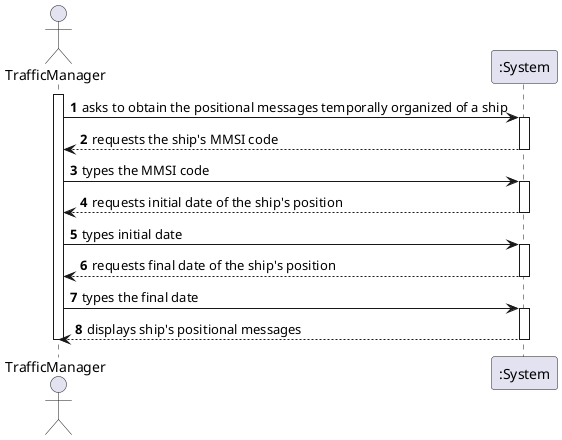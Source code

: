 @startuml

autonumber
actor TrafficManager as TM

activate TM
TM -> ":System" : asks to obtain the positional messages temporally organized of a ship
activate ":System"
":System" --> TM : requests the ship's MMSI code
deactivate ":System"
TM -> ":System" : types the MMSI code
activate ":System"
":System" --> TM : requests initial date of the ship's position
deactivate ":System"
TM -> ":System" : types initial date
activate ":System"
":System" --> TM : requests final date of the ship's position
deactivate ":System"
TM -> ":System" : types the final date
activate ":System"
":System" --> TM : displays ship's positional messages
deactivate ":System"

deactivate TM

@enduml


@enduml